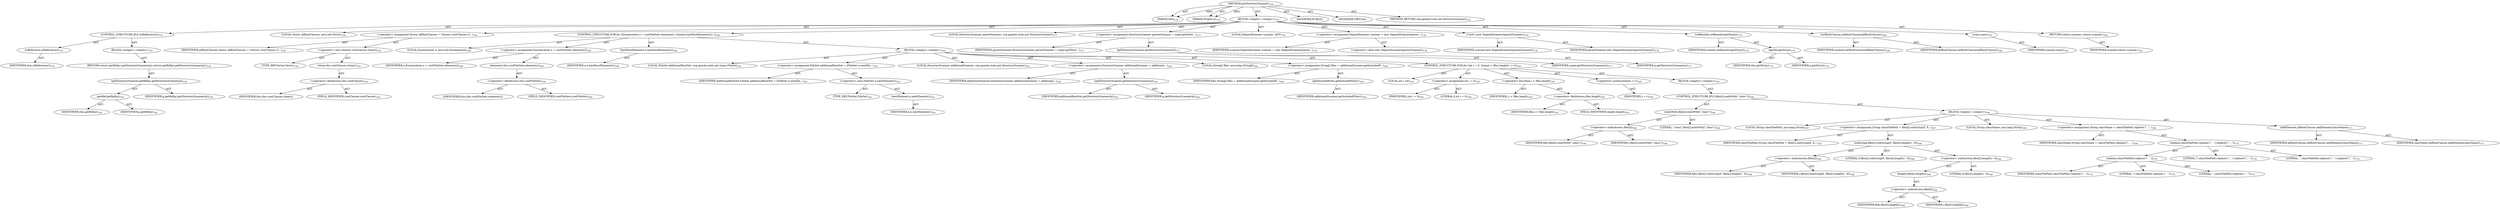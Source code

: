 digraph "getDirectoryScanner" {  
"111669149703" [label = <(METHOD,getDirectoryScanner)<SUB>154</SUB>> ]
"115964116993" [label = <(PARAM,this)<SUB>154</SUB>> ]
"115964117005" [label = <(PARAM,Project p)<SUB>154</SUB>> ]
"25769803783" [label = <(BLOCK,&lt;empty&gt;,&lt;empty&gt;)<SUB>154</SUB>> ]
"47244640256" [label = <(CONTROL_STRUCTURE,IF,if (isReference()))<SUB>155</SUB>> ]
"30064771105" [label = <(isReference,isReference())<SUB>155</SUB>> ]
"68719476737" [label = <(IDENTIFIER,this,isReference())<SUB>155</SUB>> ]
"25769803784" [label = <(BLOCK,&lt;empty&gt;,&lt;empty&gt;)<SUB>155</SUB>> ]
"146028888065" [label = <(RETURN,return getRef(p).getDirectoryScanner(p);,return getRef(p).getDirectoryScanner(p);)<SUB>156</SUB>> ]
"30064771106" [label = <(getDirectoryScanner,getRef(p).getDirectoryScanner(p))<SUB>156</SUB>> ]
"30064771107" [label = <(getRef,getRef(p))<SUB>156</SUB>> ]
"68719476738" [label = <(IDENTIFIER,this,getRef(p))<SUB>156</SUB>> ]
"68719476762" [label = <(IDENTIFIER,p,getRef(p))<SUB>156</SUB>> ]
"68719476763" [label = <(IDENTIFIER,p,getRef(p).getDirectoryScanner(p))<SUB>156</SUB>> ]
"94489280512" [label = <(LOCAL,Vector allRootClasses: java.util.Vector)<SUB>159</SUB>> ]
"30064771108" [label = <(&lt;operator&gt;.assignment,Vector allRootClasses = (Vector) rootClasses.cl...)<SUB>159</SUB>> ]
"68719476764" [label = <(IDENTIFIER,allRootClasses,Vector allRootClasses = (Vector) rootClasses.cl...)<SUB>159</SUB>> ]
"30064771109" [label = <(&lt;operator&gt;.cast,(Vector) rootClasses.clone())<SUB>159</SUB>> ]
"180388626433" [label = <(TYPE_REF,Vector,Vector)<SUB>159</SUB>> ]
"30064771110" [label = <(clone,this.rootClasses.clone())<SUB>159</SUB>> ]
"30064771111" [label = <(&lt;operator&gt;.fieldAccess,this.rootClasses)<SUB>159</SUB>> ]
"68719476765" [label = <(IDENTIFIER,this,this.rootClasses.clone())> ]
"55834574862" [label = <(FIELD_IDENTIFIER,rootClasses,rootClasses)<SUB>159</SUB>> ]
"47244640257" [label = <(CONTROL_STRUCTURE,FOR,for (Enumeration e = rootFileSets.elements(); Some(e.hasMoreElements()); ))<SUB>160</SUB>> ]
"94489280513" [label = <(LOCAL,Enumeration e: java.util.Enumeration)<SUB>160</SUB>> ]
"30064771112" [label = <(&lt;operator&gt;.assignment,Enumeration e = rootFileSets.elements())<SUB>160</SUB>> ]
"68719476766" [label = <(IDENTIFIER,e,Enumeration e = rootFileSets.elements())<SUB>160</SUB>> ]
"30064771113" [label = <(elements,this.rootFileSets.elements())<SUB>160</SUB>> ]
"30064771114" [label = <(&lt;operator&gt;.fieldAccess,this.rootFileSets)<SUB>160</SUB>> ]
"68719476767" [label = <(IDENTIFIER,this,this.rootFileSets.elements())> ]
"55834574863" [label = <(FIELD_IDENTIFIER,rootFileSets,rootFileSets)<SUB>160</SUB>> ]
"30064771115" [label = <(hasMoreElements,e.hasMoreElements())<SUB>160</SUB>> ]
"68719476768" [label = <(IDENTIFIER,e,e.hasMoreElements())<SUB>160</SUB>> ]
"25769803785" [label = <(BLOCK,&lt;empty&gt;,&lt;empty&gt;)<SUB>160</SUB>> ]
"94489280514" [label = <(LOCAL,FileSet additionalRootSet: org.apache.tools.ant.types.FileSet)<SUB>161</SUB>> ]
"30064771116" [label = <(&lt;operator&gt;.assignment,FileSet additionalRootSet = (FileSet) e.nextEle...)<SUB>161</SUB>> ]
"68719476769" [label = <(IDENTIFIER,additionalRootSet,FileSet additionalRootSet = (FileSet) e.nextEle...)<SUB>161</SUB>> ]
"30064771117" [label = <(&lt;operator&gt;.cast,(FileSet) e.nextElement())<SUB>161</SUB>> ]
"180388626434" [label = <(TYPE_REF,FileSet,FileSet)<SUB>161</SUB>> ]
"30064771118" [label = <(nextElement,e.nextElement())<SUB>161</SUB>> ]
"68719476770" [label = <(IDENTIFIER,e,e.nextElement())<SUB>161</SUB>> ]
"94489280515" [label = <(LOCAL,DirectoryScanner additionalScanner: org.apache.tools.ant.DirectoryScanner)<SUB>162</SUB>> ]
"30064771119" [label = <(&lt;operator&gt;.assignment,DirectoryScanner additionalScanner = additional...)<SUB>162</SUB>> ]
"68719476771" [label = <(IDENTIFIER,additionalScanner,DirectoryScanner additionalScanner = additional...)<SUB>162</SUB>> ]
"30064771120" [label = <(getDirectoryScanner,getDirectoryScanner(p))<SUB>163</SUB>> ]
"68719476772" [label = <(IDENTIFIER,additionalRootSet,getDirectoryScanner(p))<SUB>163</SUB>> ]
"68719476773" [label = <(IDENTIFIER,p,getDirectoryScanner(p))<SUB>163</SUB>> ]
"94489280516" [label = <(LOCAL,String[] files: java.lang.String[])<SUB>164</SUB>> ]
"30064771121" [label = <(&lt;operator&gt;.assignment,String[] files = additionalScanner.getIncludedF...)<SUB>164</SUB>> ]
"68719476774" [label = <(IDENTIFIER,files,String[] files = additionalScanner.getIncludedF...)<SUB>164</SUB>> ]
"30064771122" [label = <(getIncludedFiles,getIncludedFiles())<SUB>164</SUB>> ]
"68719476775" [label = <(IDENTIFIER,additionalScanner,getIncludedFiles())<SUB>164</SUB>> ]
"47244640258" [label = <(CONTROL_STRUCTURE,FOR,for (int i = 0; Some(i &lt; files.length); ++i))<SUB>165</SUB>> ]
"94489280517" [label = <(LOCAL,int i: int)<SUB>165</SUB>> ]
"30064771123" [label = <(&lt;operator&gt;.assignment,int i = 0)<SUB>165</SUB>> ]
"68719476776" [label = <(IDENTIFIER,i,int i = 0)<SUB>165</SUB>> ]
"90194313216" [label = <(LITERAL,0,int i = 0)<SUB>165</SUB>> ]
"30064771124" [label = <(&lt;operator&gt;.lessThan,i &lt; files.length)<SUB>165</SUB>> ]
"68719476777" [label = <(IDENTIFIER,i,i &lt; files.length)<SUB>165</SUB>> ]
"30064771125" [label = <(&lt;operator&gt;.fieldAccess,files.length)<SUB>165</SUB>> ]
"68719476778" [label = <(IDENTIFIER,files,i &lt; files.length)<SUB>165</SUB>> ]
"55834574864" [label = <(FIELD_IDENTIFIER,length,length)<SUB>165</SUB>> ]
"30064771126" [label = <(&lt;operator&gt;.preIncrement,++i)<SUB>165</SUB>> ]
"68719476779" [label = <(IDENTIFIER,i,++i)<SUB>165</SUB>> ]
"25769803786" [label = <(BLOCK,&lt;empty&gt;,&lt;empty&gt;)<SUB>165</SUB>> ]
"47244640259" [label = <(CONTROL_STRUCTURE,IF,if (files[i].endsWith(&quot;.class&quot;)))<SUB>166</SUB>> ]
"30064771127" [label = <(endsWith,files[i].endsWith(&quot;.class&quot;))<SUB>166</SUB>> ]
"30064771128" [label = <(&lt;operator&gt;.indexAccess,files[i])<SUB>166</SUB>> ]
"68719476780" [label = <(IDENTIFIER,files,files[i].endsWith(&quot;.class&quot;))<SUB>166</SUB>> ]
"68719476781" [label = <(IDENTIFIER,i,files[i].endsWith(&quot;.class&quot;))<SUB>166</SUB>> ]
"90194313217" [label = <(LITERAL,&quot;.class&quot;,files[i].endsWith(&quot;.class&quot;))<SUB>166</SUB>> ]
"25769803787" [label = <(BLOCK,&lt;empty&gt;,&lt;empty&gt;)<SUB>166</SUB>> ]
"94489280518" [label = <(LOCAL,String classFilePath: java.lang.String)<SUB>167</SUB>> ]
"30064771129" [label = <(&lt;operator&gt;.assignment,String classFilePath = files[i].substring(0, fi...)<SUB>167</SUB>> ]
"68719476782" [label = <(IDENTIFIER,classFilePath,String classFilePath = files[i].substring(0, fi...)<SUB>167</SUB>> ]
"30064771130" [label = <(substring,files[i].substring(0, files[i].length() - 6))<SUB>168</SUB>> ]
"30064771131" [label = <(&lt;operator&gt;.indexAccess,files[i])<SUB>168</SUB>> ]
"68719476783" [label = <(IDENTIFIER,files,files[i].substring(0, files[i].length() - 6))<SUB>168</SUB>> ]
"68719476784" [label = <(IDENTIFIER,i,files[i].substring(0, files[i].length() - 6))<SUB>168</SUB>> ]
"90194313218" [label = <(LITERAL,0,files[i].substring(0, files[i].length() - 6))<SUB>168</SUB>> ]
"30064771132" [label = <(&lt;operator&gt;.subtraction,files[i].length() - 6)<SUB>168</SUB>> ]
"30064771133" [label = <(length,files[i].length())<SUB>168</SUB>> ]
"30064771134" [label = <(&lt;operator&gt;.indexAccess,files[i])<SUB>168</SUB>> ]
"68719476785" [label = <(IDENTIFIER,files,files[i].length())<SUB>168</SUB>> ]
"68719476786" [label = <(IDENTIFIER,i,files[i].length())<SUB>168</SUB>> ]
"90194313219" [label = <(LITERAL,6,files[i].length() - 6)<SUB>168</SUB>> ]
"94489280519" [label = <(LOCAL,String className: java.lang.String)<SUB>169</SUB>> ]
"30064771135" [label = <(&lt;operator&gt;.assignment,String className = classFilePath.replace('/', '...)<SUB>169</SUB>> ]
"68719476787" [label = <(IDENTIFIER,className,String className = classFilePath.replace('/', '...)<SUB>169</SUB>> ]
"30064771136" [label = <(replace,classFilePath.replace('/', '.').replace('\\', '.'))<SUB>170</SUB>> ]
"30064771137" [label = <(replace,classFilePath.replace('/', '.'))<SUB>170</SUB>> ]
"68719476788" [label = <(IDENTIFIER,classFilePath,classFilePath.replace('/', '.'))<SUB>170</SUB>> ]
"90194313220" [label = <(LITERAL,'/',classFilePath.replace('/', '.'))<SUB>170</SUB>> ]
"90194313221" [label = <(LITERAL,'.',classFilePath.replace('/', '.'))<SUB>170</SUB>> ]
"90194313222" [label = <(LITERAL,'\\',classFilePath.replace('/', '.').replace('\\', '.'))<SUB>170</SUB>> ]
"90194313223" [label = <(LITERAL,'.',classFilePath.replace('/', '.').replace('\\', '.'))<SUB>170</SUB>> ]
"30064771138" [label = <(addElement,allRootClasses.addElement(className))<SUB>171</SUB>> ]
"68719476789" [label = <(IDENTIFIER,allRootClasses,allRootClasses.addElement(className))<SUB>171</SUB>> ]
"68719476790" [label = <(IDENTIFIER,className,allRootClasses.addElement(className))<SUB>171</SUB>> ]
"94489280520" [label = <(LOCAL,DirectoryScanner parentScanner: org.apache.tools.ant.DirectoryScanner)<SUB>177</SUB>> ]
"30064771139" [label = <(&lt;operator&gt;.assignment,DirectoryScanner parentScanner = super.getDirec...)<SUB>177</SUB>> ]
"68719476791" [label = <(IDENTIFIER,parentScanner,DirectoryScanner parentScanner = super.getDirec...)<SUB>177</SUB>> ]
"30064771140" [label = <(getDirectoryScanner,getDirectoryScanner(p))<SUB>177</SUB>> ]
"68719476792" [label = <(IDENTIFIER,super,getDirectoryScanner(p))<SUB>177</SUB>> ]
"68719476793" [label = <(IDENTIFIER,p,getDirectoryScanner(p))<SUB>177</SUB>> ]
"94489280521" [label = <(LOCAL,DependScanner scanner: ANY)<SUB>178</SUB>> ]
"30064771141" [label = <(&lt;operator&gt;.assignment,DependScanner scanner = new DependScanner(paren...)<SUB>178</SUB>> ]
"68719476794" [label = <(IDENTIFIER,scanner,DependScanner scanner = new DependScanner(paren...)<SUB>178</SUB>> ]
"30064771142" [label = <(&lt;operator&gt;.alloc,new DependScanner(parentScanner))<SUB>178</SUB>> ]
"30064771143" [label = <(&lt;init&gt;,new DependScanner(parentScanner))<SUB>178</SUB>> ]
"68719476795" [label = <(IDENTIFIER,scanner,new DependScanner(parentScanner))<SUB>178</SUB>> ]
"68719476796" [label = <(IDENTIFIER,parentScanner,new DependScanner(parentScanner))<SUB>178</SUB>> ]
"30064771144" [label = <(setBasedir,setBasedir(getDir(p)))<SUB>179</SUB>> ]
"68719476797" [label = <(IDENTIFIER,scanner,setBasedir(getDir(p)))<SUB>179</SUB>> ]
"30064771145" [label = <(getDir,getDir(p))<SUB>179</SUB>> ]
"68719476739" [label = <(IDENTIFIER,this,getDir(p))<SUB>179</SUB>> ]
"68719476798" [label = <(IDENTIFIER,p,getDir(p))<SUB>179</SUB>> ]
"30064771146" [label = <(setRootClasses,setRootClasses(allRootClasses))<SUB>180</SUB>> ]
"68719476799" [label = <(IDENTIFIER,scanner,setRootClasses(allRootClasses))<SUB>180</SUB>> ]
"68719476800" [label = <(IDENTIFIER,allRootClasses,setRootClasses(allRootClasses))<SUB>180</SUB>> ]
"30064771147" [label = <(scan,scan())<SUB>181</SUB>> ]
"68719476801" [label = <(IDENTIFIER,scanner,scan())<SUB>181</SUB>> ]
"146028888066" [label = <(RETURN,return scanner;,return scanner;)<SUB>182</SUB>> ]
"68719476802" [label = <(IDENTIFIER,scanner,return scanner;)<SUB>182</SUB>> ]
"133143986194" [label = <(MODIFIER,PUBLIC)> ]
"133143986195" [label = <(MODIFIER,VIRTUAL)> ]
"128849018887" [label = <(METHOD_RETURN,org.apache.tools.ant.DirectoryScanner)<SUB>154</SUB>> ]
  "111669149703" -> "115964116993"  [ label = "AST: "] 
  "111669149703" -> "115964117005"  [ label = "AST: "] 
  "111669149703" -> "25769803783"  [ label = "AST: "] 
  "111669149703" -> "133143986194"  [ label = "AST: "] 
  "111669149703" -> "133143986195"  [ label = "AST: "] 
  "111669149703" -> "128849018887"  [ label = "AST: "] 
  "25769803783" -> "47244640256"  [ label = "AST: "] 
  "25769803783" -> "94489280512"  [ label = "AST: "] 
  "25769803783" -> "30064771108"  [ label = "AST: "] 
  "25769803783" -> "47244640257"  [ label = "AST: "] 
  "25769803783" -> "94489280520"  [ label = "AST: "] 
  "25769803783" -> "30064771139"  [ label = "AST: "] 
  "25769803783" -> "94489280521"  [ label = "AST: "] 
  "25769803783" -> "30064771141"  [ label = "AST: "] 
  "25769803783" -> "30064771143"  [ label = "AST: "] 
  "25769803783" -> "30064771144"  [ label = "AST: "] 
  "25769803783" -> "30064771146"  [ label = "AST: "] 
  "25769803783" -> "30064771147"  [ label = "AST: "] 
  "25769803783" -> "146028888066"  [ label = "AST: "] 
  "47244640256" -> "30064771105"  [ label = "AST: "] 
  "47244640256" -> "25769803784"  [ label = "AST: "] 
  "30064771105" -> "68719476737"  [ label = "AST: "] 
  "25769803784" -> "146028888065"  [ label = "AST: "] 
  "146028888065" -> "30064771106"  [ label = "AST: "] 
  "30064771106" -> "30064771107"  [ label = "AST: "] 
  "30064771106" -> "68719476763"  [ label = "AST: "] 
  "30064771107" -> "68719476738"  [ label = "AST: "] 
  "30064771107" -> "68719476762"  [ label = "AST: "] 
  "30064771108" -> "68719476764"  [ label = "AST: "] 
  "30064771108" -> "30064771109"  [ label = "AST: "] 
  "30064771109" -> "180388626433"  [ label = "AST: "] 
  "30064771109" -> "30064771110"  [ label = "AST: "] 
  "30064771110" -> "30064771111"  [ label = "AST: "] 
  "30064771111" -> "68719476765"  [ label = "AST: "] 
  "30064771111" -> "55834574862"  [ label = "AST: "] 
  "47244640257" -> "94489280513"  [ label = "AST: "] 
  "47244640257" -> "30064771112"  [ label = "AST: "] 
  "47244640257" -> "30064771115"  [ label = "AST: "] 
  "47244640257" -> "25769803785"  [ label = "AST: "] 
  "30064771112" -> "68719476766"  [ label = "AST: "] 
  "30064771112" -> "30064771113"  [ label = "AST: "] 
  "30064771113" -> "30064771114"  [ label = "AST: "] 
  "30064771114" -> "68719476767"  [ label = "AST: "] 
  "30064771114" -> "55834574863"  [ label = "AST: "] 
  "30064771115" -> "68719476768"  [ label = "AST: "] 
  "25769803785" -> "94489280514"  [ label = "AST: "] 
  "25769803785" -> "30064771116"  [ label = "AST: "] 
  "25769803785" -> "94489280515"  [ label = "AST: "] 
  "25769803785" -> "30064771119"  [ label = "AST: "] 
  "25769803785" -> "94489280516"  [ label = "AST: "] 
  "25769803785" -> "30064771121"  [ label = "AST: "] 
  "25769803785" -> "47244640258"  [ label = "AST: "] 
  "30064771116" -> "68719476769"  [ label = "AST: "] 
  "30064771116" -> "30064771117"  [ label = "AST: "] 
  "30064771117" -> "180388626434"  [ label = "AST: "] 
  "30064771117" -> "30064771118"  [ label = "AST: "] 
  "30064771118" -> "68719476770"  [ label = "AST: "] 
  "30064771119" -> "68719476771"  [ label = "AST: "] 
  "30064771119" -> "30064771120"  [ label = "AST: "] 
  "30064771120" -> "68719476772"  [ label = "AST: "] 
  "30064771120" -> "68719476773"  [ label = "AST: "] 
  "30064771121" -> "68719476774"  [ label = "AST: "] 
  "30064771121" -> "30064771122"  [ label = "AST: "] 
  "30064771122" -> "68719476775"  [ label = "AST: "] 
  "47244640258" -> "94489280517"  [ label = "AST: "] 
  "47244640258" -> "30064771123"  [ label = "AST: "] 
  "47244640258" -> "30064771124"  [ label = "AST: "] 
  "47244640258" -> "30064771126"  [ label = "AST: "] 
  "47244640258" -> "25769803786"  [ label = "AST: "] 
  "30064771123" -> "68719476776"  [ label = "AST: "] 
  "30064771123" -> "90194313216"  [ label = "AST: "] 
  "30064771124" -> "68719476777"  [ label = "AST: "] 
  "30064771124" -> "30064771125"  [ label = "AST: "] 
  "30064771125" -> "68719476778"  [ label = "AST: "] 
  "30064771125" -> "55834574864"  [ label = "AST: "] 
  "30064771126" -> "68719476779"  [ label = "AST: "] 
  "25769803786" -> "47244640259"  [ label = "AST: "] 
  "47244640259" -> "30064771127"  [ label = "AST: "] 
  "47244640259" -> "25769803787"  [ label = "AST: "] 
  "30064771127" -> "30064771128"  [ label = "AST: "] 
  "30064771127" -> "90194313217"  [ label = "AST: "] 
  "30064771128" -> "68719476780"  [ label = "AST: "] 
  "30064771128" -> "68719476781"  [ label = "AST: "] 
  "25769803787" -> "94489280518"  [ label = "AST: "] 
  "25769803787" -> "30064771129"  [ label = "AST: "] 
  "25769803787" -> "94489280519"  [ label = "AST: "] 
  "25769803787" -> "30064771135"  [ label = "AST: "] 
  "25769803787" -> "30064771138"  [ label = "AST: "] 
  "30064771129" -> "68719476782"  [ label = "AST: "] 
  "30064771129" -> "30064771130"  [ label = "AST: "] 
  "30064771130" -> "30064771131"  [ label = "AST: "] 
  "30064771130" -> "90194313218"  [ label = "AST: "] 
  "30064771130" -> "30064771132"  [ label = "AST: "] 
  "30064771131" -> "68719476783"  [ label = "AST: "] 
  "30064771131" -> "68719476784"  [ label = "AST: "] 
  "30064771132" -> "30064771133"  [ label = "AST: "] 
  "30064771132" -> "90194313219"  [ label = "AST: "] 
  "30064771133" -> "30064771134"  [ label = "AST: "] 
  "30064771134" -> "68719476785"  [ label = "AST: "] 
  "30064771134" -> "68719476786"  [ label = "AST: "] 
  "30064771135" -> "68719476787"  [ label = "AST: "] 
  "30064771135" -> "30064771136"  [ label = "AST: "] 
  "30064771136" -> "30064771137"  [ label = "AST: "] 
  "30064771136" -> "90194313222"  [ label = "AST: "] 
  "30064771136" -> "90194313223"  [ label = "AST: "] 
  "30064771137" -> "68719476788"  [ label = "AST: "] 
  "30064771137" -> "90194313220"  [ label = "AST: "] 
  "30064771137" -> "90194313221"  [ label = "AST: "] 
  "30064771138" -> "68719476789"  [ label = "AST: "] 
  "30064771138" -> "68719476790"  [ label = "AST: "] 
  "30064771139" -> "68719476791"  [ label = "AST: "] 
  "30064771139" -> "30064771140"  [ label = "AST: "] 
  "30064771140" -> "68719476792"  [ label = "AST: "] 
  "30064771140" -> "68719476793"  [ label = "AST: "] 
  "30064771141" -> "68719476794"  [ label = "AST: "] 
  "30064771141" -> "30064771142"  [ label = "AST: "] 
  "30064771143" -> "68719476795"  [ label = "AST: "] 
  "30064771143" -> "68719476796"  [ label = "AST: "] 
  "30064771144" -> "68719476797"  [ label = "AST: "] 
  "30064771144" -> "30064771145"  [ label = "AST: "] 
  "30064771145" -> "68719476739"  [ label = "AST: "] 
  "30064771145" -> "68719476798"  [ label = "AST: "] 
  "30064771146" -> "68719476799"  [ label = "AST: "] 
  "30064771146" -> "68719476800"  [ label = "AST: "] 
  "30064771147" -> "68719476801"  [ label = "AST: "] 
  "146028888066" -> "68719476802"  [ label = "AST: "] 
  "111669149703" -> "115964116993"  [ label = "DDG: "] 
  "111669149703" -> "115964117005"  [ label = "DDG: "] 
}
